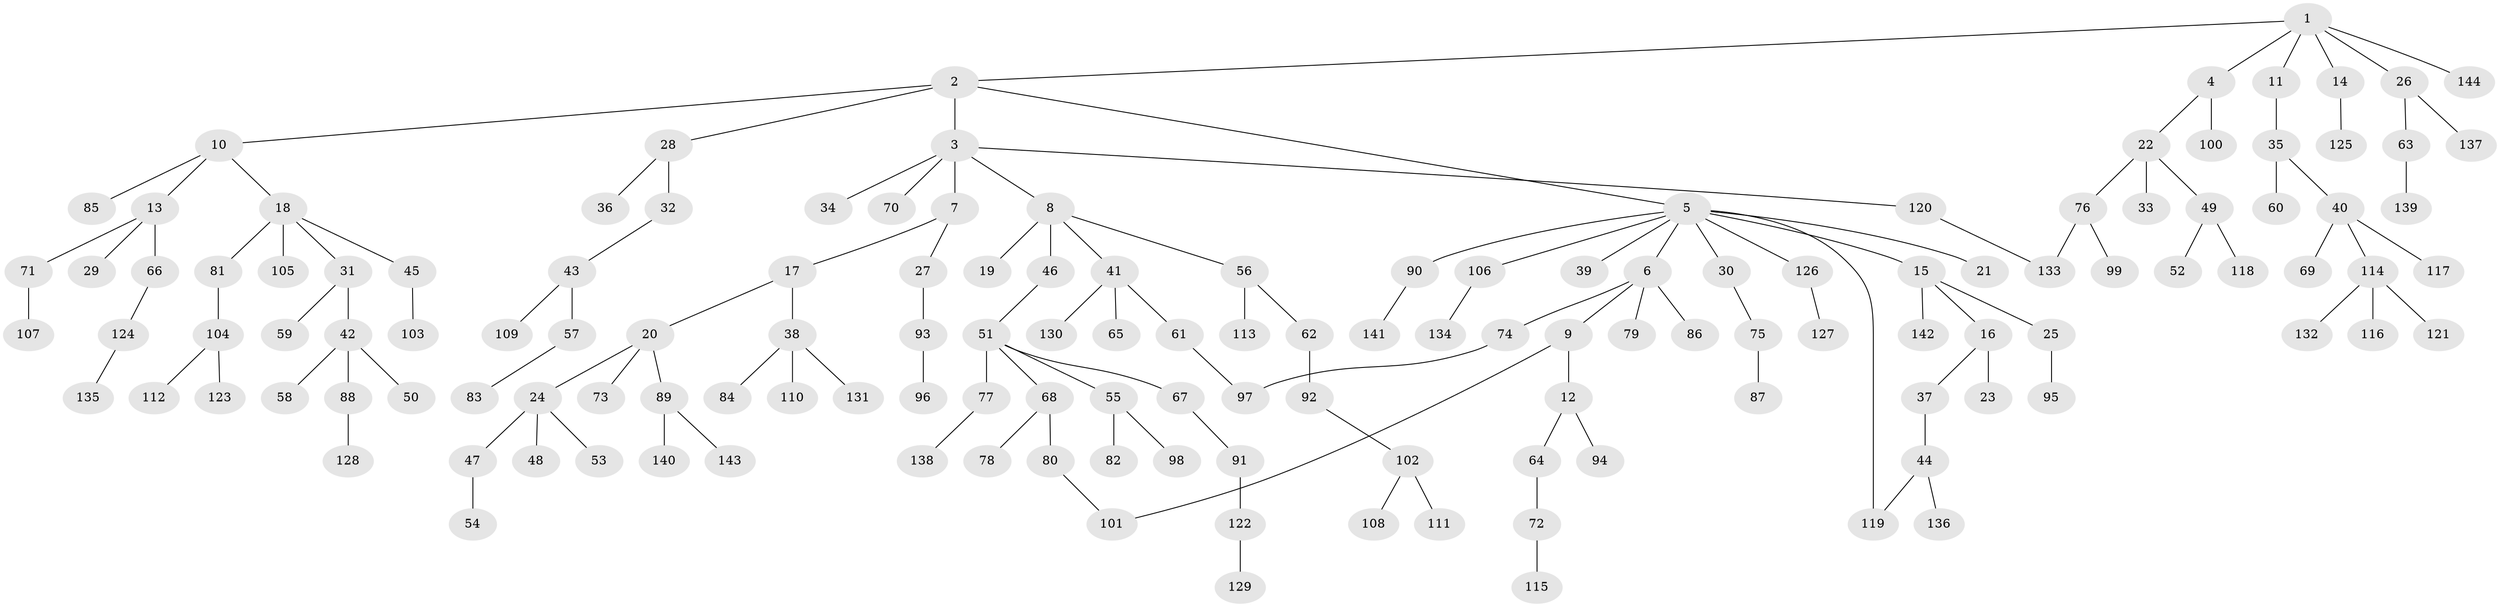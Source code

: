 // coarse degree distribution, {7: 0.019801980198019802, 5: 0.0297029702970297, 6: 0.019801980198019802, 2: 0.21782178217821782, 13: 0.009900990099009901, 3: 0.1485148514851485, 4: 0.0297029702970297, 1: 0.5247524752475248}
// Generated by graph-tools (version 1.1) at 2025/51/02/27/25 19:51:36]
// undirected, 144 vertices, 147 edges
graph export_dot {
graph [start="1"]
  node [color=gray90,style=filled];
  1;
  2;
  3;
  4;
  5;
  6;
  7;
  8;
  9;
  10;
  11;
  12;
  13;
  14;
  15;
  16;
  17;
  18;
  19;
  20;
  21;
  22;
  23;
  24;
  25;
  26;
  27;
  28;
  29;
  30;
  31;
  32;
  33;
  34;
  35;
  36;
  37;
  38;
  39;
  40;
  41;
  42;
  43;
  44;
  45;
  46;
  47;
  48;
  49;
  50;
  51;
  52;
  53;
  54;
  55;
  56;
  57;
  58;
  59;
  60;
  61;
  62;
  63;
  64;
  65;
  66;
  67;
  68;
  69;
  70;
  71;
  72;
  73;
  74;
  75;
  76;
  77;
  78;
  79;
  80;
  81;
  82;
  83;
  84;
  85;
  86;
  87;
  88;
  89;
  90;
  91;
  92;
  93;
  94;
  95;
  96;
  97;
  98;
  99;
  100;
  101;
  102;
  103;
  104;
  105;
  106;
  107;
  108;
  109;
  110;
  111;
  112;
  113;
  114;
  115;
  116;
  117;
  118;
  119;
  120;
  121;
  122;
  123;
  124;
  125;
  126;
  127;
  128;
  129;
  130;
  131;
  132;
  133;
  134;
  135;
  136;
  137;
  138;
  139;
  140;
  141;
  142;
  143;
  144;
  1 -- 2;
  1 -- 4;
  1 -- 11;
  1 -- 14;
  1 -- 26;
  1 -- 144;
  2 -- 3;
  2 -- 5;
  2 -- 10;
  2 -- 28;
  3 -- 7;
  3 -- 8;
  3 -- 34;
  3 -- 70;
  3 -- 120;
  4 -- 22;
  4 -- 100;
  5 -- 6;
  5 -- 15;
  5 -- 21;
  5 -- 30;
  5 -- 39;
  5 -- 90;
  5 -- 106;
  5 -- 119;
  5 -- 126;
  6 -- 9;
  6 -- 74;
  6 -- 79;
  6 -- 86;
  7 -- 17;
  7 -- 27;
  8 -- 19;
  8 -- 41;
  8 -- 46;
  8 -- 56;
  9 -- 12;
  9 -- 101;
  10 -- 13;
  10 -- 18;
  10 -- 85;
  11 -- 35;
  12 -- 64;
  12 -- 94;
  13 -- 29;
  13 -- 66;
  13 -- 71;
  14 -- 125;
  15 -- 16;
  15 -- 25;
  15 -- 142;
  16 -- 23;
  16 -- 37;
  17 -- 20;
  17 -- 38;
  18 -- 31;
  18 -- 45;
  18 -- 81;
  18 -- 105;
  20 -- 24;
  20 -- 73;
  20 -- 89;
  22 -- 33;
  22 -- 49;
  22 -- 76;
  24 -- 47;
  24 -- 48;
  24 -- 53;
  25 -- 95;
  26 -- 63;
  26 -- 137;
  27 -- 93;
  28 -- 32;
  28 -- 36;
  30 -- 75;
  31 -- 42;
  31 -- 59;
  32 -- 43;
  35 -- 40;
  35 -- 60;
  37 -- 44;
  38 -- 84;
  38 -- 110;
  38 -- 131;
  40 -- 69;
  40 -- 114;
  40 -- 117;
  41 -- 61;
  41 -- 65;
  41 -- 130;
  42 -- 50;
  42 -- 58;
  42 -- 88;
  43 -- 57;
  43 -- 109;
  44 -- 136;
  44 -- 119;
  45 -- 103;
  46 -- 51;
  47 -- 54;
  49 -- 52;
  49 -- 118;
  51 -- 55;
  51 -- 67;
  51 -- 68;
  51 -- 77;
  55 -- 82;
  55 -- 98;
  56 -- 62;
  56 -- 113;
  57 -- 83;
  61 -- 97;
  62 -- 92;
  63 -- 139;
  64 -- 72;
  66 -- 124;
  67 -- 91;
  68 -- 78;
  68 -- 80;
  71 -- 107;
  72 -- 115;
  74 -- 97;
  75 -- 87;
  76 -- 99;
  76 -- 133;
  77 -- 138;
  80 -- 101;
  81 -- 104;
  88 -- 128;
  89 -- 140;
  89 -- 143;
  90 -- 141;
  91 -- 122;
  92 -- 102;
  93 -- 96;
  102 -- 108;
  102 -- 111;
  104 -- 112;
  104 -- 123;
  106 -- 134;
  114 -- 116;
  114 -- 121;
  114 -- 132;
  120 -- 133;
  122 -- 129;
  124 -- 135;
  126 -- 127;
}
